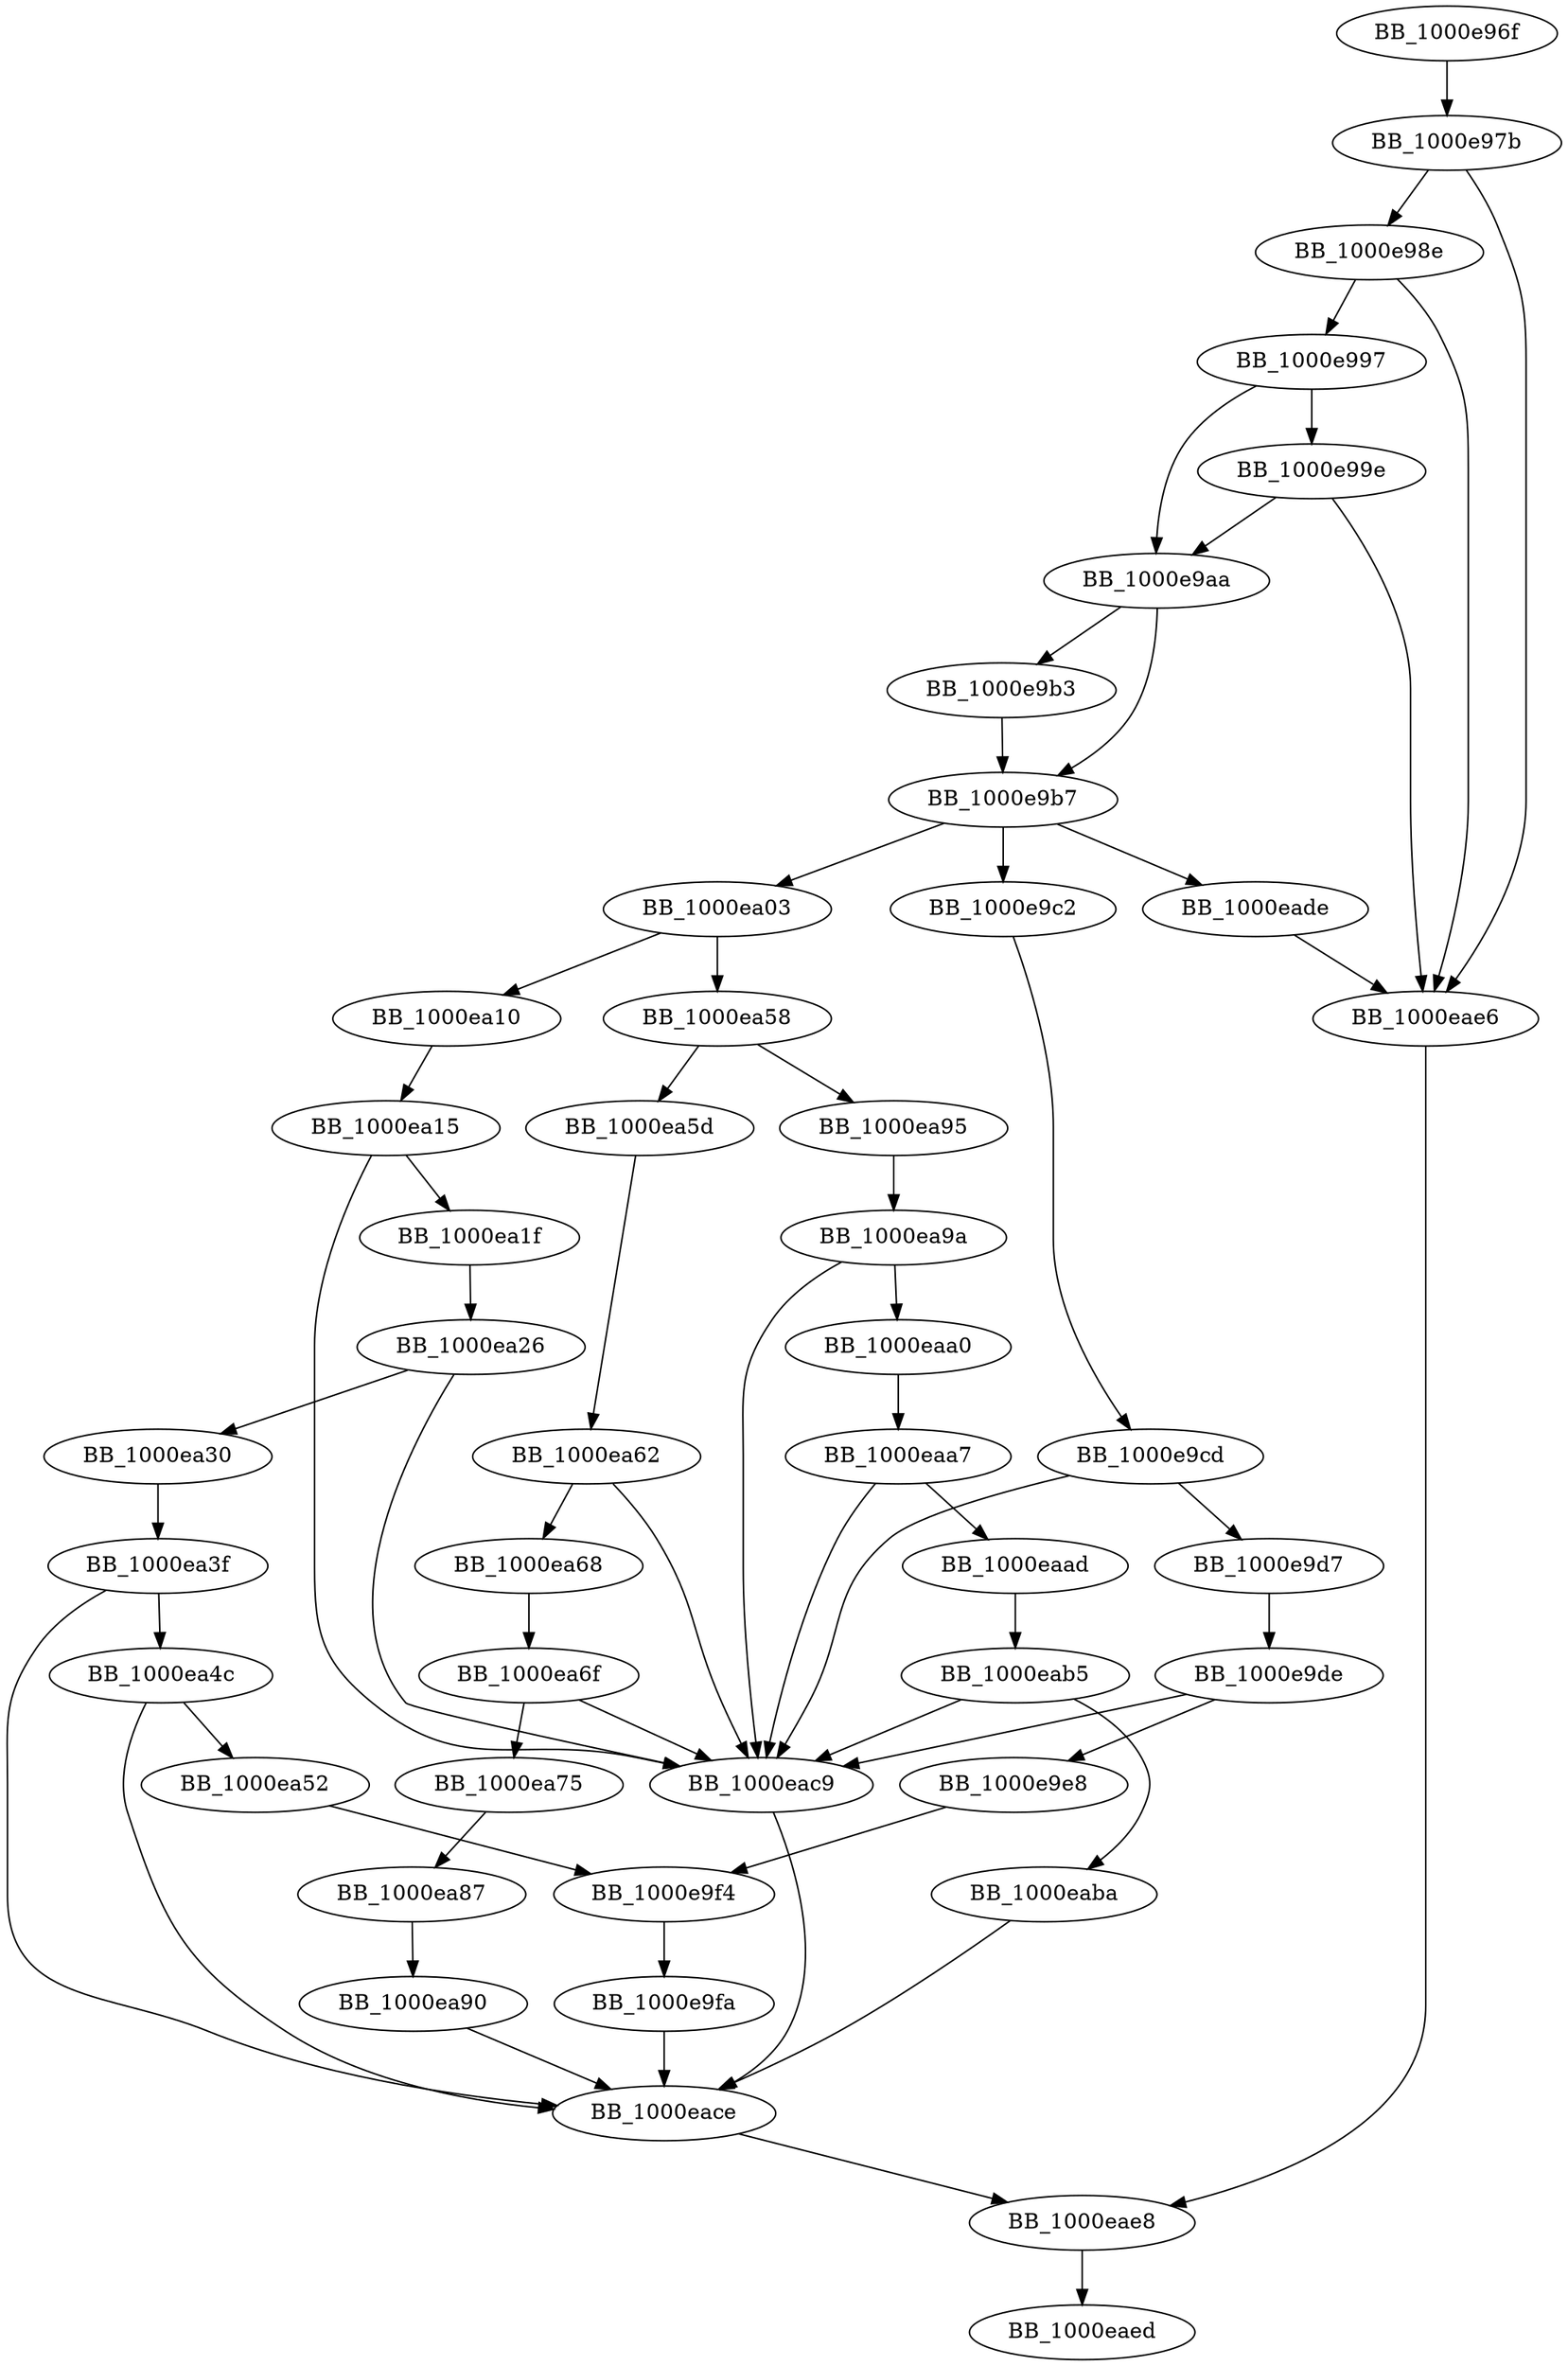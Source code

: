 DiGraph ___BuildCatchObjectHelper{
BB_1000e96f->BB_1000e97b
BB_1000e97b->BB_1000e98e
BB_1000e97b->BB_1000eae6
BB_1000e98e->BB_1000e997
BB_1000e98e->BB_1000eae6
BB_1000e997->BB_1000e99e
BB_1000e997->BB_1000e9aa
BB_1000e99e->BB_1000e9aa
BB_1000e99e->BB_1000eae6
BB_1000e9aa->BB_1000e9b3
BB_1000e9aa->BB_1000e9b7
BB_1000e9b3->BB_1000e9b7
BB_1000e9b7->BB_1000e9c2
BB_1000e9b7->BB_1000ea03
BB_1000e9b7->BB_1000eade
BB_1000e9c2->BB_1000e9cd
BB_1000e9cd->BB_1000e9d7
BB_1000e9cd->BB_1000eac9
BB_1000e9d7->BB_1000e9de
BB_1000e9de->BB_1000e9e8
BB_1000e9de->BB_1000eac9
BB_1000e9e8->BB_1000e9f4
BB_1000e9f4->BB_1000e9fa
BB_1000e9fa->BB_1000eace
BB_1000ea03->BB_1000ea10
BB_1000ea03->BB_1000ea58
BB_1000ea10->BB_1000ea15
BB_1000ea15->BB_1000ea1f
BB_1000ea15->BB_1000eac9
BB_1000ea1f->BB_1000ea26
BB_1000ea26->BB_1000ea30
BB_1000ea26->BB_1000eac9
BB_1000ea30->BB_1000ea3f
BB_1000ea3f->BB_1000ea4c
BB_1000ea3f->BB_1000eace
BB_1000ea4c->BB_1000ea52
BB_1000ea4c->BB_1000eace
BB_1000ea52->BB_1000e9f4
BB_1000ea58->BB_1000ea5d
BB_1000ea58->BB_1000ea95
BB_1000ea5d->BB_1000ea62
BB_1000ea62->BB_1000ea68
BB_1000ea62->BB_1000eac9
BB_1000ea68->BB_1000ea6f
BB_1000ea6f->BB_1000ea75
BB_1000ea6f->BB_1000eac9
BB_1000ea75->BB_1000ea87
BB_1000ea87->BB_1000ea90
BB_1000ea90->BB_1000eace
BB_1000ea95->BB_1000ea9a
BB_1000ea9a->BB_1000eaa0
BB_1000ea9a->BB_1000eac9
BB_1000eaa0->BB_1000eaa7
BB_1000eaa7->BB_1000eaad
BB_1000eaa7->BB_1000eac9
BB_1000eaad->BB_1000eab5
BB_1000eab5->BB_1000eaba
BB_1000eab5->BB_1000eac9
BB_1000eaba->BB_1000eace
BB_1000eac9->BB_1000eace
BB_1000eace->BB_1000eae8
BB_1000eade->BB_1000eae6
BB_1000eae6->BB_1000eae8
BB_1000eae8->BB_1000eaed
}
